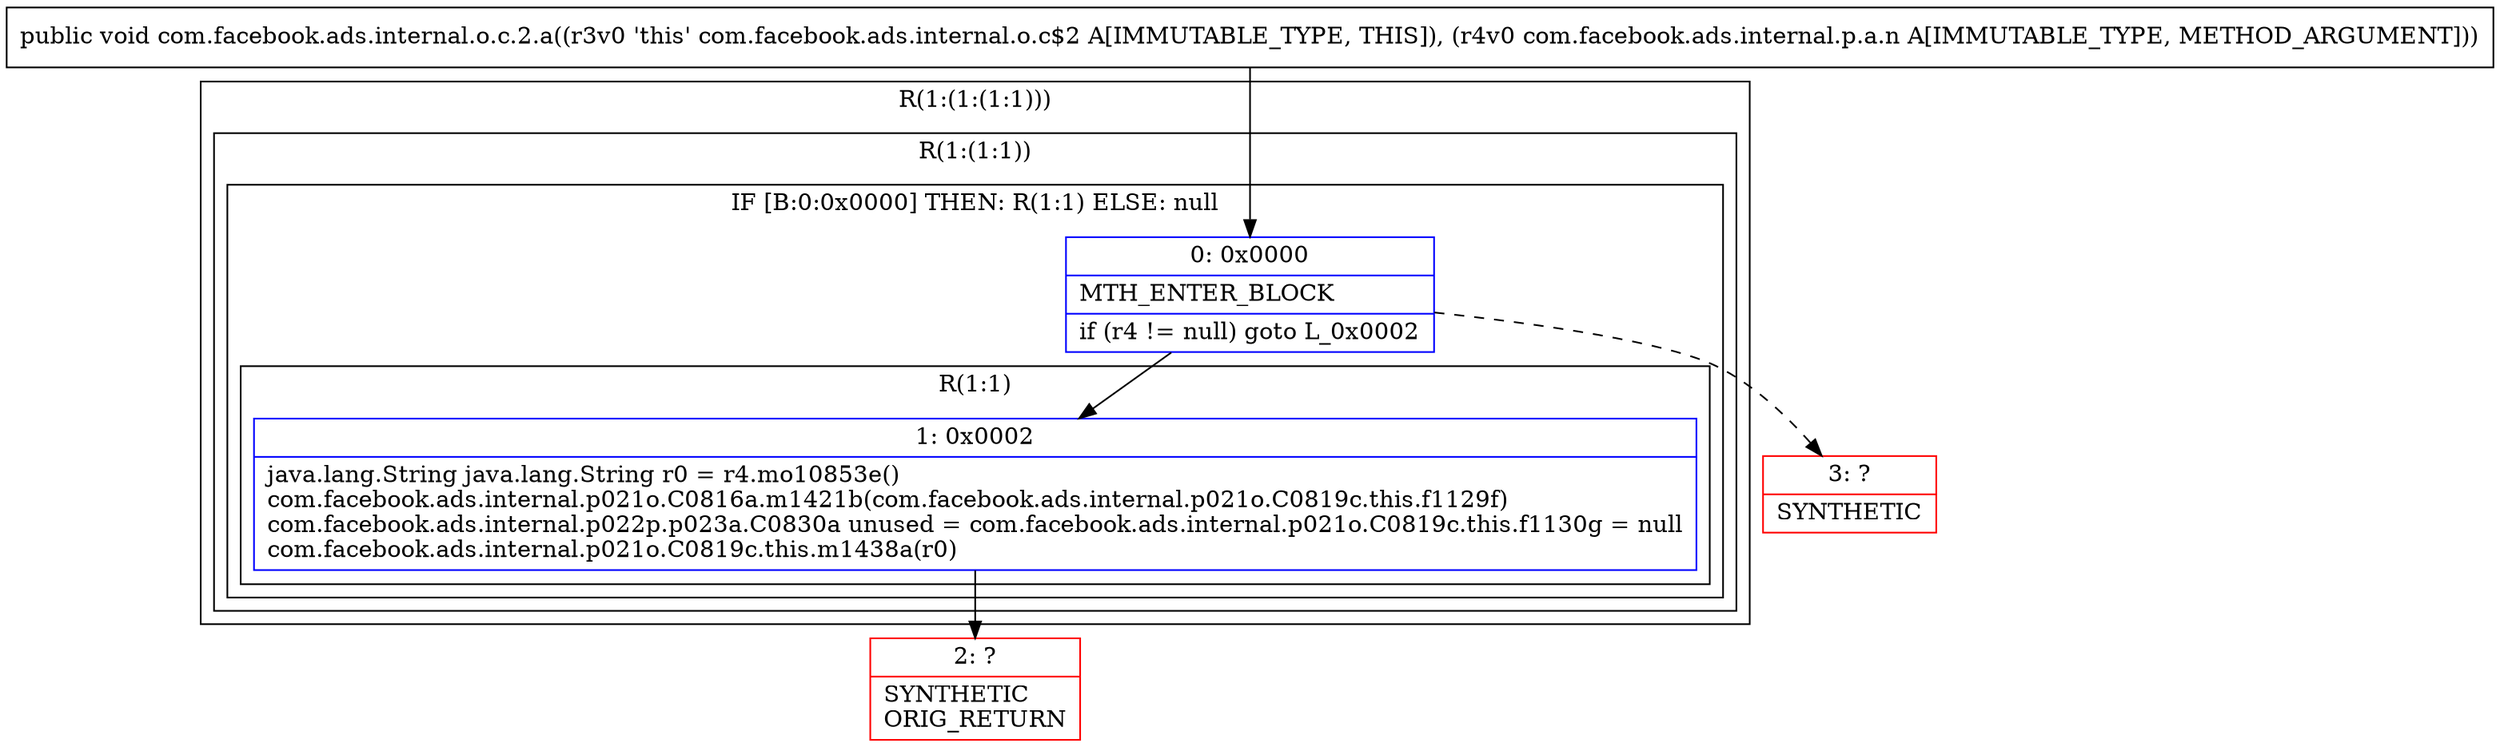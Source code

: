 digraph "CFG forcom.facebook.ads.internal.o.c.2.a(Lcom\/facebook\/ads\/internal\/p\/a\/n;)V" {
subgraph cluster_Region_2124501550 {
label = "R(1:(1:(1:1)))";
node [shape=record,color=blue];
subgraph cluster_Region_2012693820 {
label = "R(1:(1:1))";
node [shape=record,color=blue];
subgraph cluster_IfRegion_1547088267 {
label = "IF [B:0:0x0000] THEN: R(1:1) ELSE: null";
node [shape=record,color=blue];
Node_0 [shape=record,label="{0\:\ 0x0000|MTH_ENTER_BLOCK\l|if (r4 != null) goto L_0x0002\l}"];
subgraph cluster_Region_213044699 {
label = "R(1:1)";
node [shape=record,color=blue];
Node_1 [shape=record,label="{1\:\ 0x0002|java.lang.String java.lang.String r0 = r4.mo10853e()\lcom.facebook.ads.internal.p021o.C0816a.m1421b(com.facebook.ads.internal.p021o.C0819c.this.f1129f)\lcom.facebook.ads.internal.p022p.p023a.C0830a unused = com.facebook.ads.internal.p021o.C0819c.this.f1130g = null\lcom.facebook.ads.internal.p021o.C0819c.this.m1438a(r0)\l}"];
}
}
}
}
Node_2 [shape=record,color=red,label="{2\:\ ?|SYNTHETIC\lORIG_RETURN\l}"];
Node_3 [shape=record,color=red,label="{3\:\ ?|SYNTHETIC\l}"];
MethodNode[shape=record,label="{public void com.facebook.ads.internal.o.c.2.a((r3v0 'this' com.facebook.ads.internal.o.c$2 A[IMMUTABLE_TYPE, THIS]), (r4v0 com.facebook.ads.internal.p.a.n A[IMMUTABLE_TYPE, METHOD_ARGUMENT])) }"];
MethodNode -> Node_0;
Node_0 -> Node_1;
Node_0 -> Node_3[style=dashed];
Node_1 -> Node_2;
}

